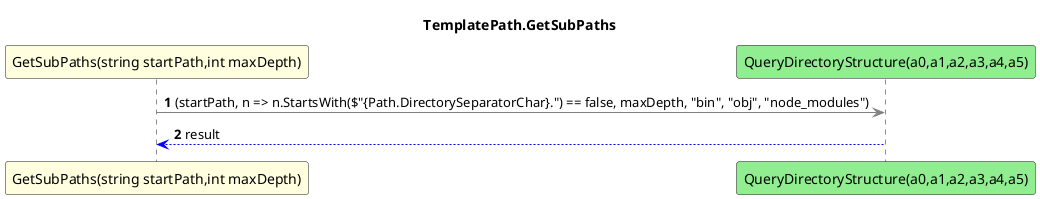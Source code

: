@startuml TemplatePath.GetSubPaths
title TemplatePath.GetSubPaths
participant "GetSubPaths(string startPath,int maxDepth)" as GetSubPaths_p0_p1 #LightYellow
participant "QueryDirectoryStructure(a0,a1,a2,a3,a4,a5)" as QueryDirectoryStructure_a0_a1_a2_a3_a4_a5 #LightGreen
autonumber
GetSubPaths_p0_p1 -[#grey]> QueryDirectoryStructure_a0_a1_a2_a3_a4_a5 : (startPath, n => n.StartsWith($"{Path.DirectorySeparatorChar}.") == false, maxDepth, "bin", "obj", "node_modules")
QueryDirectoryStructure_a0_a1_a2_a3_a4_a5 -[#blue]-> GetSubPaths_p0_p1 : result
@enduml
